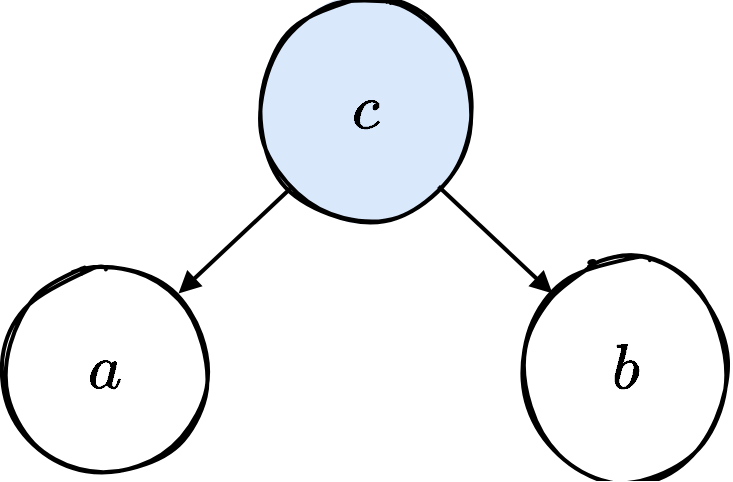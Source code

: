 <mxfile version="13.7.3" type="device"><diagram id="Z6ZnRCBgsvafxGbzeIP-" name="Page-1"><mxGraphModel dx="1422" dy="3873" grid="1" gridSize="10" guides="1" tooltips="1" connect="1" arrows="1" fold="1" page="1" pageScale="1" pageWidth="500" pageHeight="500" math="1" shadow="0"><root><mxCell id="0"/><object label="nodes&#10;" id="1"><mxCell parent="0"/></object><mxCell id="sO9bxbikf-4URry5FpEM-1" value="&lt;font style=&quot;font-size: 27px&quot;&gt;$$ b $$&lt;/font&gt;" style="ellipse;whiteSpace=wrap;html=1;strokeWidth=2;fillWeight=2;hachureGap=8;fillColor=none;fillStyle=solid;sketch=1;" parent="1" vertex="1"><mxGeometry x="280" y="-2830" width="103.5" height="108.0" as="geometry"/></mxCell><mxCell id="ApU2fgULwDi58tcCmpRR-66" value="&lt;font style=&quot;font-size: 27px&quot;&gt;$$ c $$&lt;/font&gt;" style="ellipse;whiteSpace=wrap;html=1;strokeWidth=2;fillWeight=2;hachureGap=8;fillColor=#dae8fc;fillStyle=solid;sketch=1;" parent="1" vertex="1"><mxGeometry x="150" y="-2960" width="103.5" height="108.0" as="geometry"/></mxCell><mxCell id="sO9bxbikf-4URry5FpEM-2" value="&lt;font style=&quot;font-size: 27px&quot;&gt;$$ a $$&lt;/font&gt;" style="ellipse;whiteSpace=wrap;html=1;strokeWidth=2;fillWeight=2;hachureGap=8;fillColor=none;fillStyle=solid;sketch=1;" parent="1" vertex="1"><mxGeometry x="20" y="-2830" width="103.5" height="108.0" as="geometry"/></mxCell><object label="distrib" id="sO9bxbikf-4URry5FpEM-25"><mxCell parent="0"/></object><object label="arrows" id="sO9bxbikf-4URry5FpEM-26"><mxCell parent="0"/></object><mxCell id="sO9bxbikf-4URry5FpEM-7" value="" style="endArrow=block;html=1;exitX=1;exitY=1;exitDx=0;exitDy=0;entryX=0;entryY=0;entryDx=0;entryDy=0;endFill=1;strokeWidth=2;" parent="sO9bxbikf-4URry5FpEM-26" source="ApU2fgULwDi58tcCmpRR-66" target="sO9bxbikf-4URry5FpEM-1" edge="1"><mxGeometry width="50" height="50" relative="1" as="geometry"><mxPoint x="110.75" y="-2752" as="sourcePoint"/><mxPoint x="168.25" y="-2812" as="targetPoint"/></mxGeometry></mxCell><mxCell id="sO9bxbikf-4URry5FpEM-8" value="" style="endArrow=block;html=1;entryX=1;entryY=0;entryDx=0;entryDy=0;endFill=1;strokeWidth=2;exitX=0;exitY=1;exitDx=0;exitDy=0;" parent="sO9bxbikf-4URry5FpEM-26" source="ApU2fgULwDi58tcCmpRR-66" target="sO9bxbikf-4URry5FpEM-2" edge="1"><mxGeometry width="50" height="50" relative="1" as="geometry"><mxPoint x="70.5" y="-2884" as="sourcePoint"/><mxPoint x="260.25" y="-2837.008" as="targetPoint"/></mxGeometry></mxCell></root></mxGraphModel></diagram></mxfile>